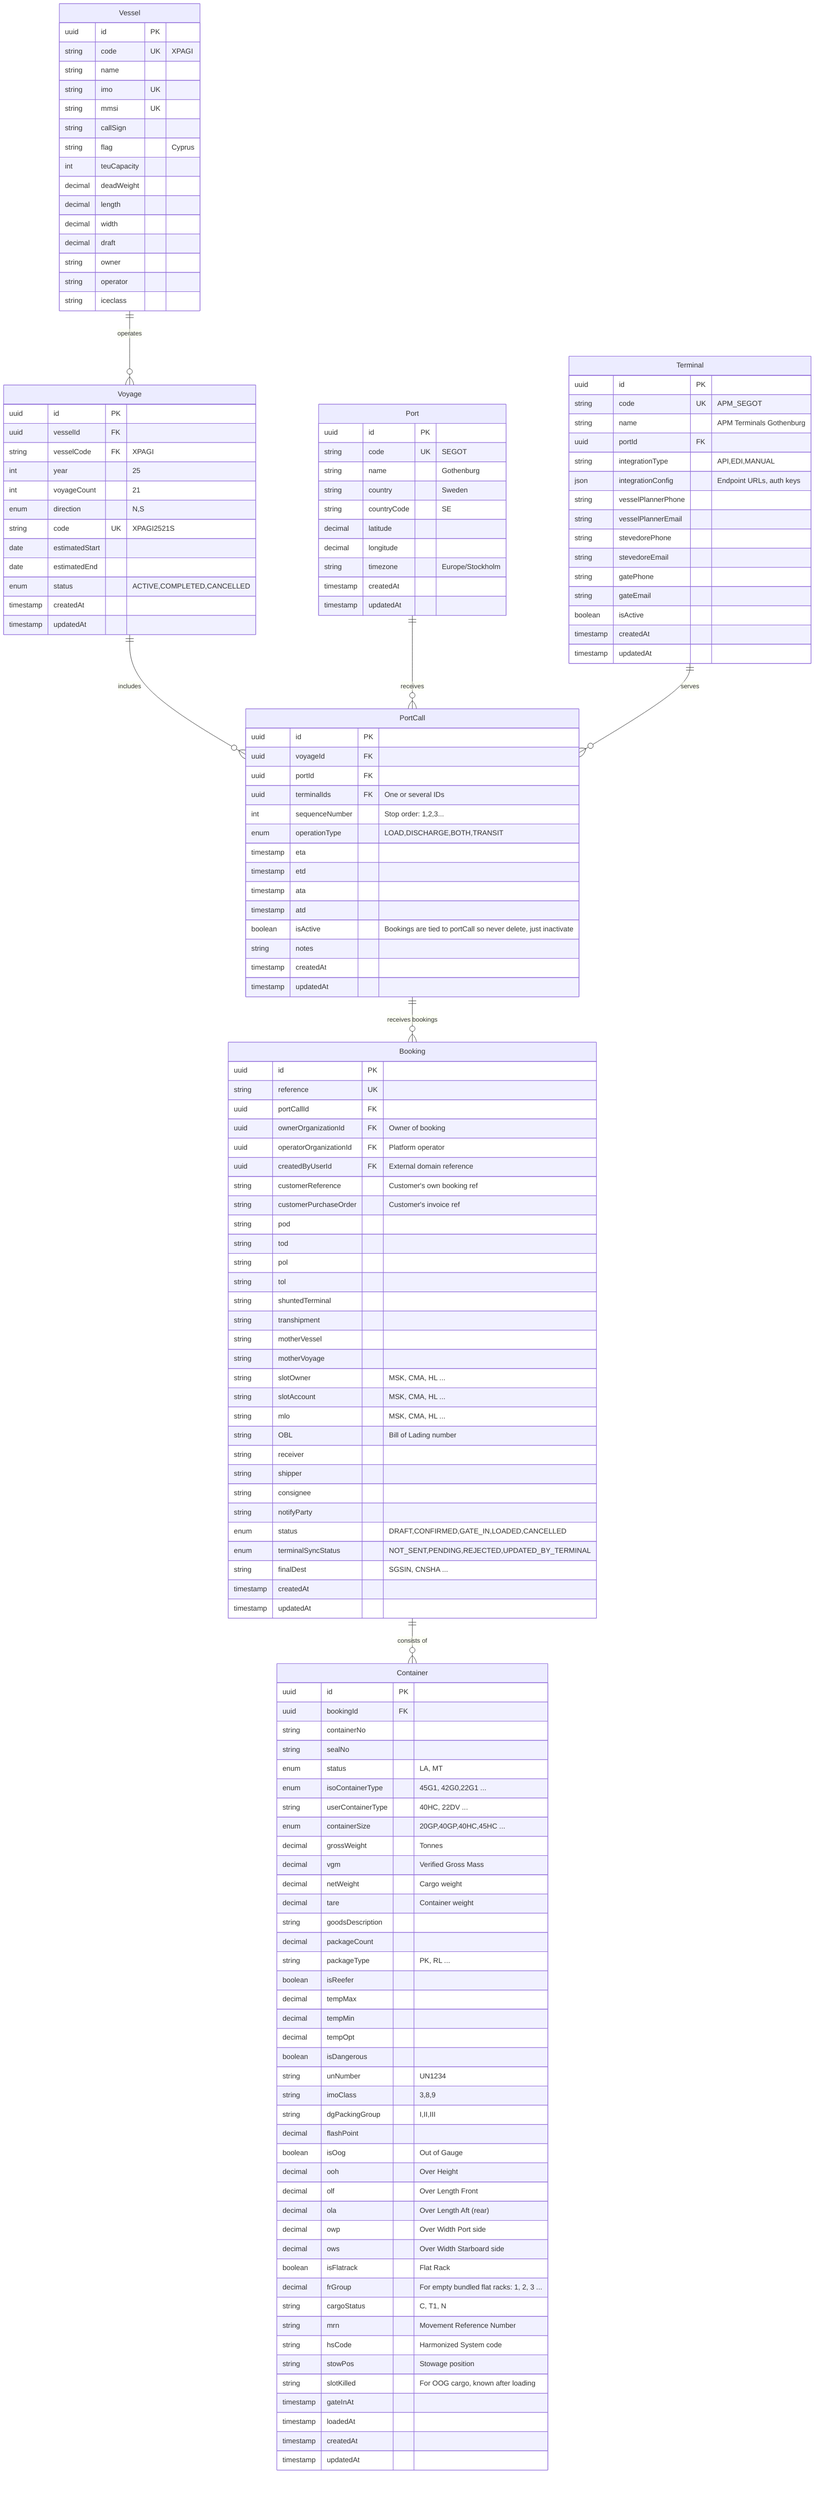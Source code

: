 erDiagram
    Vessel ||--o{ Voyage : operates
    Vessel {
        uuid id PK
        string code UK "XPAGI"
        string name
        string imo UK
        string mmsi UK
        string callSign
        string flag "Cyprus"
        int teuCapacity
        decimal deadWeight
        decimal length
        decimal width
        decimal draft
        string owner
        string operator
        string iceclass
    }

    Voyage ||--o{ PortCall : includes
    Voyage {
        uuid id PK
        uuid vesselId FK
        string vesselCode FK "XPAGI"
        int year "25"
        int voyageCount "21"
        enum direction "N,S"
        string code UK "XPAGI2521S"
        date estimatedStart
        date estimatedEnd
        enum status "ACTIVE,COMPLETED,CANCELLED"
        timestamp createdAt
        timestamp updatedAt
    }

    Port ||--o{ PortCall : receives
    Port {
        uuid id PK
        string code UK "SEGOT"
        string name "Gothenburg"
        string country "Sweden"
        string countryCode "SE"
        decimal latitude
        decimal longitude
        string timezone "Europe/Stockholm"
        timestamp createdAt
        timestamp updatedAt
    }

    Terminal ||--o{ PortCall : serves
    Terminal {
        uuid id PK
        string code UK "APM_SEGOT"
        string name "APM Terminals Gothenburg"
        uuid portId FK
        string integrationType "API,EDI,MANUAL"
        json integrationConfig "Endpoint URLs, auth keys"
        string vesselPlannerPhone
        string vesselPlannerEmail
        string stevedorePhone
        string stevedoreEmail
        string gatePhone
        string gateEmail
        boolean isActive
        timestamp createdAt
        timestamp updatedAt
    }

    PortCall ||--o{ Booking : "receives bookings"
    PortCall {
        uuid id PK
        uuid voyageId FK
        uuid portId FK
        uuid terminalIds FK "One or several IDs"
        int sequenceNumber "Stop order: 1,2,3..."
        enum operationType "LOAD,DISCHARGE,BOTH,TRANSIT"
        timestamp eta
        timestamp etd
        timestamp ata
        timestamp atd
        boolean isActive "Bookings are tied to portCall so never delete, just inactivate"
        string notes
        timestamp createdAt
        timestamp updatedAt
    }

    Booking ||--o{ Container : "consists of"
    Booking {
        uuid id PK
        string reference UK
        uuid portCallId FK
        uuid ownerOrganizationId FK "Owner of booking"
        uuid operatorOrganizationId FK "Platform operator"
        uuid createdByUserId FK "External domain reference"
        string customerReference "Customer's own booking ref"
        string customerPurchaseOrder "Customer's invoice ref"
        string pod
        string tod
        string pol
        string tol
        string shuntedTerminal
        string transhipment
        string motherVessel
        string motherVoyage
        string slotOwner "MSK, CMA, HL ..."
        string slotAccount "MSK, CMA, HL ..."
        string mlo "MSK, CMA, HL ..."
        string OBL "Bill of Lading number"
        string receiver
        string shipper
        string consignee
        string notifyParty
        enum status "DRAFT,CONFIRMED,GATE_IN,LOADED,CANCELLED"
        enum terminalSyncStatus "NOT_SENT,PENDING,REJECTED,UPDATED_BY_TERMINAL"
        string finalDest "SGSIN, CNSHA ..."
        timestamp createdAt
        timestamp updatedAt
    }

    Container {
        uuid id PK
        uuid bookingId FK
        string containerNo
        string sealNo
        enum status "LA, MT"
        enum isoContainerType "45G1, 42G0,22G1 ..."
        string userContainerType "40HC, 22DV ..."
        enum containerSize "20GP,40GP,40HC,45HC ..."
        decimal grossWeight "Tonnes"
        decimal vgm "Verified Gross Mass"
        decimal netWeight "Cargo weight"
        decimal tare "Container weight"
        string goodsDescription
        decimal packageCount
        string packageType "PK, RL ..."
        boolean isReefer
        decimal tempMax
        decimal tempMin
        decimal tempOpt
        boolean isDangerous
        string unNumber "UN1234"
        string imoClass "3,8,9"
        string dgPackingGroup "I,II,III"
        decimal flashPoint
        boolean isOog "Out of Gauge"
        decimal ooh "Over Height"
        decimal olf "Over Length Front"
        decimal ola "Over Length Aft (rear)"
        decimal owp "Over Width Port side"
        decimal ows "Over Width Starboard side"
        boolean isFlatrack "Flat Rack"
        decimal frGroup "For empty bundled flat racks: 1, 2, 3 ..."
        string cargoStatus "C, T1, N"
        string mrn "Movement Reference Number"
        string hsCode "Harmonized System code"
        string stowPos "Stowage position"
        string slotKilled "For OOG cargo, known after loading"
        timestamp gateInAt
        timestamp loadedAt
        timestamp createdAt
        timestamp updatedAt
    }